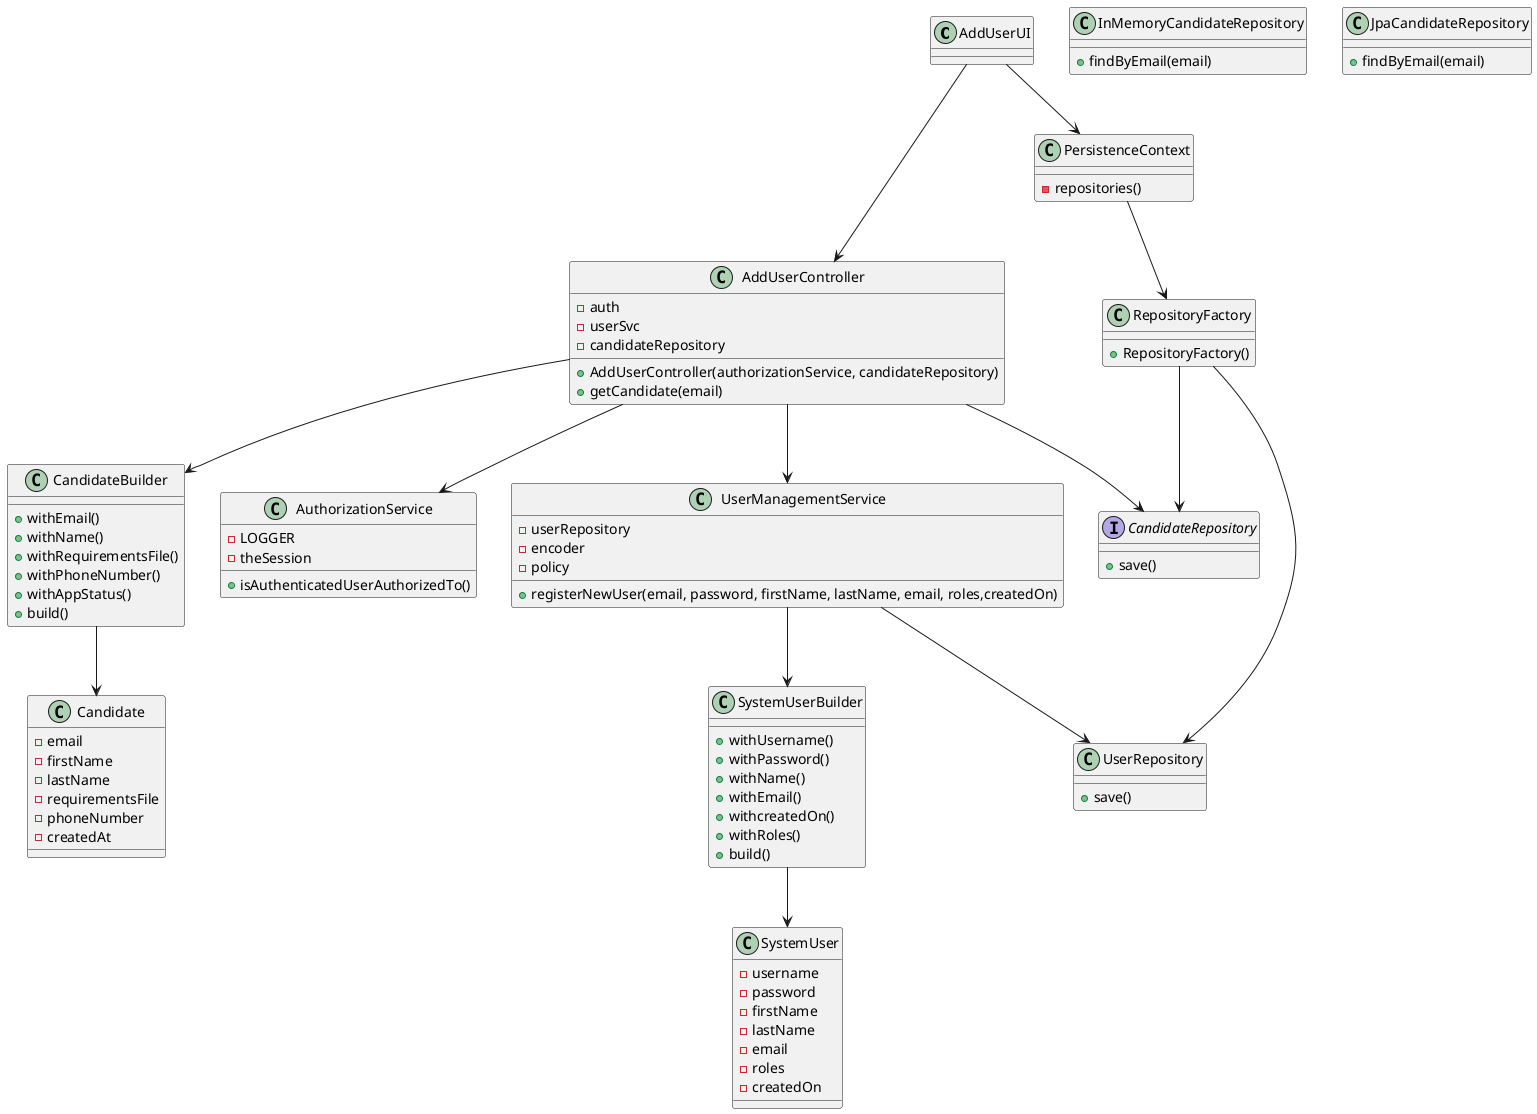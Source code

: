 @startuml US2000A_CD

class AddUserUI {

}

class AddUserController {
- auth
- userSvc
- candidateRepository
+ AddUserController(authorizationService, candidateRepository)
+getCandidate(email)
}

class AuthorizationService {
- LOGGER
- theSession
+isAuthenticatedUserAuthorizedTo()
}

class Candidate {
 - email
 -firstName
    - lastName
   - requirementsFile
   - phoneNumber
   - createdAt

}


class UserManagementService {
- userRepository
- encoder
- policy
+registerNewUser(email, password, firstName, lastName, email, roles,createdOn)
}




class CandidateBuilder {
+withEmail()
+withName()
+withRequirementsFile()
+withPhoneNumber()
+withAppStatus()
+build()

}

class RepositoryFactory {
  + RepositoryFactory()
}


class PersistenceContext {
  - repositories()
}


interface CandidateRepository {
+ save()
}

class InMemoryCandidateRepository {
+ findByEmail(email)
}

class JpaCandidateRepository {
+ findByEmail(email)
}
 class SystemUserBuilder {
 +withUsername()
    + withPassword()
    + withName()
    + withEmail()
    + withcreatedOn()
    + withRoles()
    + build()
 }

 class SystemUser {
 - username
    - password
    -firstName
    - lastName
    - email
    - roles
    - createdOn
 }
 class UserRepository {
+save()
 }

AddUserController --> AuthorizationService
AddUserController --> UserManagementService
UserManagementService --> SystemUserBuilder
SystemUserBuilder --> SystemUser
RepositoryFactory ---> UserRepository
UserManagementService --> UserRepository
PersistenceContext --> RepositoryFactory

RepositoryFactory --> CandidateRepository






AddUserController --> CandidateRepository

AddUserController --> CandidateBuilder
CandidateBuilder --> Candidate


AddUserUI --> PersistenceContext
AddUserUI --> AddUserController




@enduml

